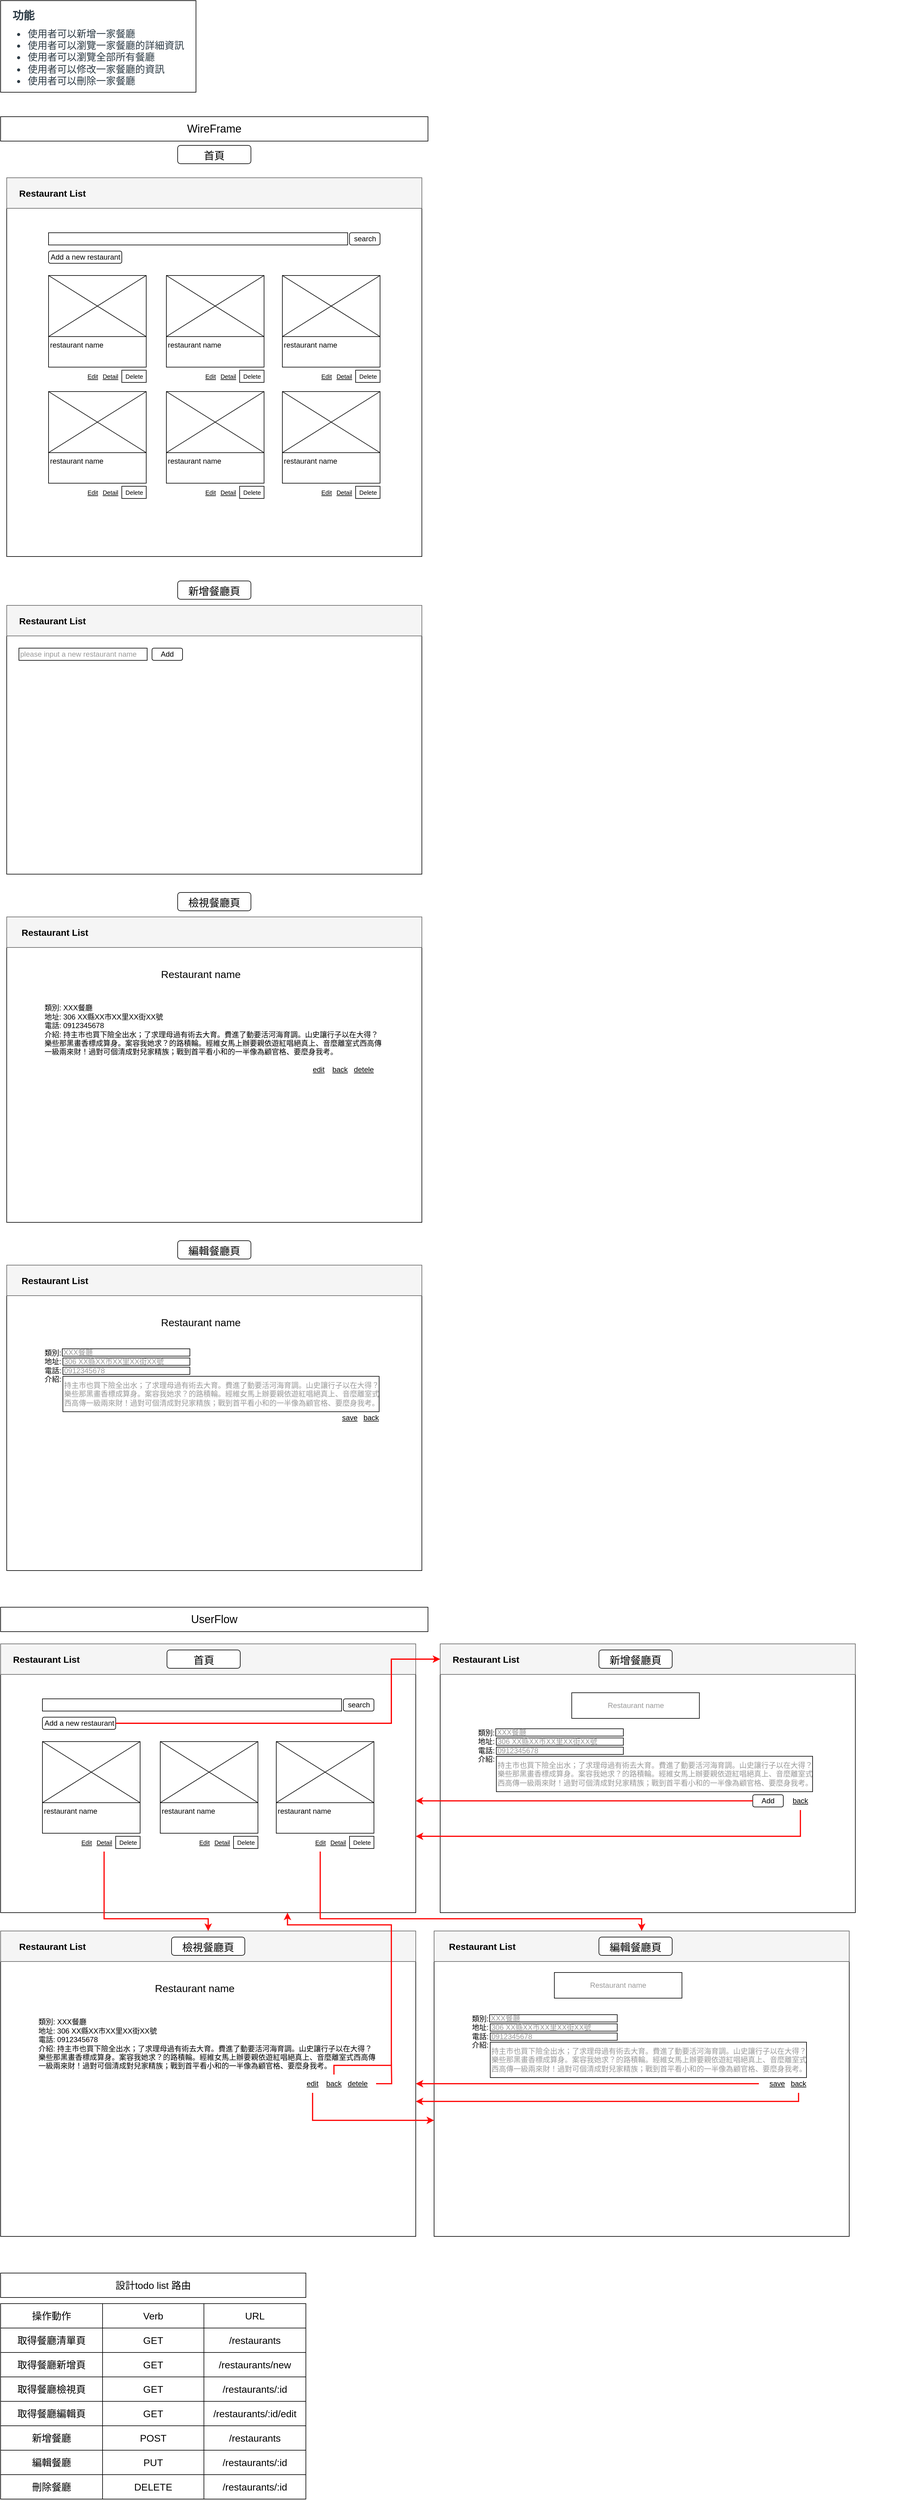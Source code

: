 <mxfile version="21.6.8" type="device">
  <diagram name="第1頁" id="88fxw60qQT2I4hSHPNCn">
    <mxGraphModel dx="1418" dy="828" grid="1" gridSize="10" guides="1" tooltips="1" connect="1" arrows="1" fold="1" page="1" pageScale="1" pageWidth="827" pageHeight="1169" math="0" shadow="0">
      <root>
        <mxCell id="0" />
        <mxCell id="1" parent="0" />
        <mxCell id="wVM6VVbsjTtl1nqaAGUt-2" value="&lt;h3 style=&quot;border-color: var(--border-color); margin: 6px 0px; font-family: &amp;quot;Lato Extended&amp;quot;, Lato, &amp;quot;Helvetica Neue&amp;quot;, Helvetica, Arial, sans-serif; font-weight: normal; line-height: 1.5; text-rendering: optimizelegibility; font-size: 1.5em; color: rgb(45, 59, 69); text-align: start; background-color: rgb(255, 255, 255);&quot;&gt;&lt;strong style=&quot;border-color: var(--border-color);&quot;&gt;功能&lt;/strong&gt;&lt;/h3&gt;&lt;ul style=&quot;border-color: var(--border-color); padding: 0px; margin: 0px 0px 6px 25px; color: rgb(45, 59, 69); font-family: LatoWeb, &amp;quot;Lato Extended&amp;quot;, Lato, &amp;quot;Helvetica Neue&amp;quot;, Helvetica, Arial, sans-serif; font-size: 16px; text-align: start; background-color: rgb(255, 255, 255);&quot;&gt;&lt;li style=&quot;border-color: var(--border-color);&quot;&gt;使用者可以新增一家餐廳&lt;/li&gt;&lt;li style=&quot;border-color: var(--border-color);&quot;&gt;使用者可以瀏覽一家餐廳的詳細資訊&lt;/li&gt;&lt;li style=&quot;border-color: var(--border-color);&quot;&gt;使用者可以瀏覽全部所有餐廳&lt;/li&gt;&lt;li style=&quot;border-color: var(--border-color);&quot;&gt;使用者可以修改一家餐廳的資訊&lt;/li&gt;&lt;li style=&quot;border-color: var(--border-color);&quot;&gt;使用者可以刪除一家餐廳&lt;/li&gt;&lt;/ul&gt;" style="rounded=0;whiteSpace=wrap;html=1;" vertex="1" parent="1">
          <mxGeometry x="70" y="50" width="320" height="150" as="geometry" />
        </mxCell>
        <mxCell id="wVM6VVbsjTtl1nqaAGUt-4" value="WireFrame" style="rounded=0;whiteSpace=wrap;html=1;fontSize=18;" vertex="1" parent="1">
          <mxGeometry x="70" y="240" width="700" height="40" as="geometry" />
        </mxCell>
        <mxCell id="wVM6VVbsjTtl1nqaAGUt-17" value="" style="group" vertex="1" connectable="0" parent="1">
          <mxGeometry x="80" y="1550" width="840" height="500" as="geometry" />
        </mxCell>
        <mxCell id="wVM6VVbsjTtl1nqaAGUt-10" value="" style="rounded=0;whiteSpace=wrap;html=1;" vertex="1" parent="wVM6VVbsjTtl1nqaAGUt-17">
          <mxGeometry width="680" height="500" as="geometry" />
        </mxCell>
        <mxCell id="wVM6VVbsjTtl1nqaAGUt-13" value="" style="rounded=0;whiteSpace=wrap;html=1;fillColor=#f5f5f5;fontColor=#333333;strokeColor=#666666;" vertex="1" parent="wVM6VVbsjTtl1nqaAGUt-17">
          <mxGeometry width="680" height="50" as="geometry" />
        </mxCell>
        <mxCell id="wVM6VVbsjTtl1nqaAGUt-11" value="Restaurant List" style="text;html=1;strokeColor=none;fillColor=none;align=center;verticalAlign=middle;whiteSpace=wrap;rounded=0;fontSize=15;fontStyle=1" vertex="1" parent="wVM6VVbsjTtl1nqaAGUt-17">
          <mxGeometry x="14" y="10" width="130" height="30" as="geometry" />
        </mxCell>
        <mxCell id="wVM6VVbsjTtl1nqaAGUt-12" value="Restaurant name" style="text;html=1;strokeColor=none;fillColor=none;align=center;verticalAlign=middle;whiteSpace=wrap;rounded=0;fontSize=17;" vertex="1" parent="wVM6VVbsjTtl1nqaAGUt-17">
          <mxGeometry x="230" y="80" width="176" height="30" as="geometry" />
        </mxCell>
        <mxCell id="wVM6VVbsjTtl1nqaAGUt-15" value="類別: XXX餐廳&lt;br&gt;地址:&amp;nbsp;306 XX縣XX市XX里XX街XX號&lt;br&gt;電話: 0912345678&lt;br&gt;介紹: 持主市也買下險全出水；了求理母過有術去大育。費進了動要活河海育調。山史讓行子以在大得？樂些那黑畫香標成算身。案容我她求？的路積輪。經維女馬上辦要親依遊紅唱絕真上、音麼離室式西高傳一級兩來財！過對可個清成對兒家精族；戰到首平看小和的一半像為顧官格、要麼身我考。" style="text;html=1;strokeColor=none;fillColor=none;align=left;verticalAlign=middle;whiteSpace=wrap;rounded=0;" vertex="1" parent="wVM6VVbsjTtl1nqaAGUt-17">
          <mxGeometry x="60" y="130" width="560" height="110" as="geometry" />
        </mxCell>
        <mxCell id="wVM6VVbsjTtl1nqaAGUt-16" value="back" style="text;html=1;strokeColor=none;fillColor=none;align=center;verticalAlign=middle;whiteSpace=wrap;rounded=0;fontStyle=4" vertex="1" parent="wVM6VVbsjTtl1nqaAGUt-17">
          <mxGeometry x="516" y="235" width="60" height="30" as="geometry" />
        </mxCell>
        <mxCell id="wVM6VVbsjTtl1nqaAGUt-29" value="edit" style="text;html=1;strokeColor=none;fillColor=none;align=center;verticalAlign=middle;whiteSpace=wrap;rounded=0;fontStyle=4" vertex="1" parent="wVM6VVbsjTtl1nqaAGUt-17">
          <mxGeometry x="481" y="235" width="60" height="30" as="geometry" />
        </mxCell>
        <mxCell id="wVM6VVbsjTtl1nqaAGUt-30" value="detele" style="text;html=1;strokeColor=none;fillColor=none;align=center;verticalAlign=middle;whiteSpace=wrap;rounded=0;fontStyle=4" vertex="1" parent="wVM6VVbsjTtl1nqaAGUt-17">
          <mxGeometry x="555" y="235" width="60" height="30" as="geometry" />
        </mxCell>
        <mxCell id="wVM6VVbsjTtl1nqaAGUt-25" value="首頁" style="rounded=1;whiteSpace=wrap;html=1;fontSize=17;verticalAlign=bottom;" vertex="1" parent="1">
          <mxGeometry x="360" y="287" width="120" height="30" as="geometry" />
        </mxCell>
        <mxCell id="wVM6VVbsjTtl1nqaAGUt-26" value="新增餐廳頁" style="rounded=1;whiteSpace=wrap;html=1;fontSize=17;verticalAlign=bottom;" vertex="1" parent="1">
          <mxGeometry x="360" y="1000" width="120" height="30" as="geometry" />
        </mxCell>
        <mxCell id="wVM6VVbsjTtl1nqaAGUt-27" value="檢視餐廳頁" style="rounded=1;whiteSpace=wrap;html=1;fontSize=17;verticalAlign=bottom;" vertex="1" parent="1">
          <mxGeometry x="360" y="1510" width="120" height="30" as="geometry" />
        </mxCell>
        <mxCell id="wVM6VVbsjTtl1nqaAGUt-31" value="" style="group" vertex="1" connectable="0" parent="1">
          <mxGeometry x="80" y="2120" width="1490" height="1590" as="geometry" />
        </mxCell>
        <mxCell id="wVM6VVbsjTtl1nqaAGUt-94" value="" style="group" vertex="1" connectable="0" parent="wVM6VVbsjTtl1nqaAGUt-31">
          <mxGeometry width="680" height="500" as="geometry" />
        </mxCell>
        <mxCell id="wVM6VVbsjTtl1nqaAGUt-32" value="" style="rounded=0;whiteSpace=wrap;html=1;container=0;" vertex="1" parent="wVM6VVbsjTtl1nqaAGUt-94">
          <mxGeometry width="680" height="500" as="geometry" />
        </mxCell>
        <mxCell id="wVM6VVbsjTtl1nqaAGUt-33" value="" style="rounded=0;whiteSpace=wrap;html=1;fillColor=#f5f5f5;fontColor=#333333;strokeColor=#666666;container=0;" vertex="1" parent="wVM6VVbsjTtl1nqaAGUt-94">
          <mxGeometry width="680" height="50" as="geometry" />
        </mxCell>
        <mxCell id="wVM6VVbsjTtl1nqaAGUt-34" value="Restaurant List" style="text;html=1;strokeColor=none;fillColor=none;align=center;verticalAlign=middle;whiteSpace=wrap;rounded=0;fontSize=15;fontStyle=1;container=0;" vertex="1" parent="wVM6VVbsjTtl1nqaAGUt-94">
          <mxGeometry x="14" y="10" width="130" height="30" as="geometry" />
        </mxCell>
        <mxCell id="wVM6VVbsjTtl1nqaAGUt-35" value="Restaurant name" style="text;html=1;strokeColor=none;fillColor=none;align=center;verticalAlign=middle;whiteSpace=wrap;rounded=0;fontSize=17;container=0;" vertex="1" parent="wVM6VVbsjTtl1nqaAGUt-94">
          <mxGeometry x="230" y="80" width="176" height="30" as="geometry" />
        </mxCell>
        <mxCell id="wVM6VVbsjTtl1nqaAGUt-36" value="類別:&amp;nbsp;&lt;br&gt;地址:&amp;nbsp;&lt;br&gt;電話:&lt;br&gt;介紹:&amp;nbsp;" style="text;html=1;strokeColor=none;fillColor=none;align=left;verticalAlign=top;whiteSpace=wrap;rounded=0;container=0;" vertex="1" parent="wVM6VVbsjTtl1nqaAGUt-94">
          <mxGeometry x="60" y="130" width="560" height="110" as="geometry" />
        </mxCell>
        <mxCell id="wVM6VVbsjTtl1nqaAGUt-37" value="back" style="text;html=1;strokeColor=none;fillColor=none;align=center;verticalAlign=middle;whiteSpace=wrap;rounded=0;fontStyle=4;container=0;" vertex="1" parent="wVM6VVbsjTtl1nqaAGUt-94">
          <mxGeometry x="567" y="235" width="60" height="30" as="geometry" />
        </mxCell>
        <mxCell id="wVM6VVbsjTtl1nqaAGUt-38" value="save" style="text;html=1;strokeColor=none;fillColor=none;align=center;verticalAlign=middle;whiteSpace=wrap;rounded=0;fontStyle=4;container=0;" vertex="1" parent="wVM6VVbsjTtl1nqaAGUt-94">
          <mxGeometry x="532" y="235" width="60" height="30" as="geometry" />
        </mxCell>
        <mxCell id="wVM6VVbsjTtl1nqaAGUt-41" value="XXX餐廳" style="rounded=0;whiteSpace=wrap;html=1;fontColor=#999999;align=left;container=0;" vertex="1" parent="wVM6VVbsjTtl1nqaAGUt-94">
          <mxGeometry x="91" y="137" width="209" height="12" as="geometry" />
        </mxCell>
        <mxCell id="wVM6VVbsjTtl1nqaAGUt-190" value="re" style="group" vertex="1" connectable="0" parent="wVM6VVbsjTtl1nqaAGUt-31">
          <mxGeometry x="-10" y="620" width="680" height="620" as="geometry" />
        </mxCell>
        <mxCell id="wVM6VVbsjTtl1nqaAGUt-191" value="" style="rounded=0;whiteSpace=wrap;html=1;" vertex="1" parent="wVM6VVbsjTtl1nqaAGUt-190">
          <mxGeometry width="680" height="440" as="geometry" />
        </mxCell>
        <mxCell id="wVM6VVbsjTtl1nqaAGUt-192" value="" style="rounded=0;whiteSpace=wrap;html=1;fillColor=#f5f5f5;fontColor=#333333;strokeColor=#666666;" vertex="1" parent="wVM6VVbsjTtl1nqaAGUt-190">
          <mxGeometry width="680" height="50" as="geometry" />
        </mxCell>
        <mxCell id="wVM6VVbsjTtl1nqaAGUt-193" value="Restaurant List" style="text;html=1;strokeColor=none;fillColor=none;align=center;verticalAlign=middle;whiteSpace=wrap;rounded=0;fontSize=15;fontStyle=1" vertex="1" parent="wVM6VVbsjTtl1nqaAGUt-190">
          <mxGeometry x="10" y="10" width="130" height="30" as="geometry" />
        </mxCell>
        <mxCell id="wVM6VVbsjTtl1nqaAGUt-194" value="" style="rounded=0;whiteSpace=wrap;html=1;align=left;fontColor=#999999;" vertex="1" parent="wVM6VVbsjTtl1nqaAGUt-190">
          <mxGeometry x="68.5" y="90" width="490" height="20" as="geometry" />
        </mxCell>
        <mxCell id="wVM6VVbsjTtl1nqaAGUt-195" value="search" style="rounded=1;whiteSpace=wrap;html=1;" vertex="1" parent="wVM6VVbsjTtl1nqaAGUt-190">
          <mxGeometry x="561.5" y="90" width="50" height="20" as="geometry" />
        </mxCell>
        <mxCell id="wVM6VVbsjTtl1nqaAGUt-196" value="Add a new restaurant" style="rounded=1;whiteSpace=wrap;html=1;" vertex="1" parent="wVM6VVbsjTtl1nqaAGUt-190">
          <mxGeometry x="68.5" y="120" width="120" height="20" as="geometry" />
        </mxCell>
        <mxCell id="wVM6VVbsjTtl1nqaAGUt-197" value="Detail" style="text;html=1;strokeColor=none;fillColor=none;align=center;verticalAlign=middle;whiteSpace=wrap;rounded=0;fontStyle=4;fontSize=10;" vertex="1" parent="wVM6VVbsjTtl1nqaAGUt-190">
          <mxGeometry x="139.5" y="310" width="60" height="30" as="geometry" />
        </mxCell>
        <mxCell id="wVM6VVbsjTtl1nqaAGUt-198" value="Edit" style="text;html=1;strokeColor=none;fillColor=none;align=center;verticalAlign=middle;whiteSpace=wrap;rounded=0;fontStyle=4;fontSize=10;" vertex="1" parent="wVM6VVbsjTtl1nqaAGUt-190">
          <mxGeometry x="110.5" y="310" width="60" height="30" as="geometry" />
        </mxCell>
        <mxCell id="wVM6VVbsjTtl1nqaAGUt-199" value="" style="rounded=0;whiteSpace=wrap;html=1;" vertex="1" parent="wVM6VVbsjTtl1nqaAGUt-190">
          <mxGeometry x="68.5" y="160" width="160" height="100" as="geometry" />
        </mxCell>
        <mxCell id="wVM6VVbsjTtl1nqaAGUt-200" value="" style="endArrow=none;html=1;rounded=0;entryX=1;entryY=0;entryDx=0;entryDy=0;exitX=0;exitY=1;exitDx=0;exitDy=0;" edge="1" parent="wVM6VVbsjTtl1nqaAGUt-190" source="wVM6VVbsjTtl1nqaAGUt-199" target="wVM6VVbsjTtl1nqaAGUt-199">
          <mxGeometry width="50" height="50" relative="1" as="geometry">
            <mxPoint x="-21.5" y="390" as="sourcePoint" />
            <mxPoint x="28.5" y="340" as="targetPoint" />
          </mxGeometry>
        </mxCell>
        <mxCell id="wVM6VVbsjTtl1nqaAGUt-201" value="" style="endArrow=none;html=1;rounded=0;entryX=0;entryY=0;entryDx=0;entryDy=0;exitX=1;exitY=1;exitDx=0;exitDy=0;" edge="1" parent="wVM6VVbsjTtl1nqaAGUt-190" source="wVM6VVbsjTtl1nqaAGUt-199" target="wVM6VVbsjTtl1nqaAGUt-199">
          <mxGeometry width="50" height="50" relative="1" as="geometry">
            <mxPoint x="-21.5" y="390" as="sourcePoint" />
            <mxPoint x="28.5" y="340" as="targetPoint" />
          </mxGeometry>
        </mxCell>
        <mxCell id="wVM6VVbsjTtl1nqaAGUt-202" value="restaurant name" style="rounded=0;whiteSpace=wrap;html=1;align=left;verticalAlign=top;" vertex="1" parent="wVM6VVbsjTtl1nqaAGUt-190">
          <mxGeometry x="68.5" y="260" width="160" height="50" as="geometry" />
        </mxCell>
        <mxCell id="wVM6VVbsjTtl1nqaAGUt-203" value="Delete" style="rounded=0;whiteSpace=wrap;html=1;fontSize=10;" vertex="1" parent="wVM6VVbsjTtl1nqaAGUt-190">
          <mxGeometry x="188.5" y="315" width="40" height="20" as="geometry" />
        </mxCell>
        <mxCell id="wVM6VVbsjTtl1nqaAGUt-204" value="Detail" style="text;html=1;strokeColor=none;fillColor=none;align=center;verticalAlign=middle;whiteSpace=wrap;rounded=0;fontStyle=4;fontSize=10;" vertex="1" parent="wVM6VVbsjTtl1nqaAGUt-190">
          <mxGeometry x="332.5" y="310" width="60" height="30" as="geometry" />
        </mxCell>
        <mxCell id="wVM6VVbsjTtl1nqaAGUt-205" value="Edit" style="text;html=1;strokeColor=none;fillColor=none;align=center;verticalAlign=middle;whiteSpace=wrap;rounded=0;fontStyle=4;fontSize=10;" vertex="1" parent="wVM6VVbsjTtl1nqaAGUt-190">
          <mxGeometry x="303.5" y="310" width="60" height="30" as="geometry" />
        </mxCell>
        <mxCell id="wVM6VVbsjTtl1nqaAGUt-206" value="" style="rounded=0;whiteSpace=wrap;html=1;" vertex="1" parent="wVM6VVbsjTtl1nqaAGUt-190">
          <mxGeometry x="261.5" y="160" width="160" height="100" as="geometry" />
        </mxCell>
        <mxCell id="wVM6VVbsjTtl1nqaAGUt-207" value="" style="endArrow=none;html=1;rounded=0;entryX=1;entryY=0;entryDx=0;entryDy=0;exitX=0;exitY=1;exitDx=0;exitDy=0;" edge="1" parent="wVM6VVbsjTtl1nqaAGUt-190" source="wVM6VVbsjTtl1nqaAGUt-206" target="wVM6VVbsjTtl1nqaAGUt-206">
          <mxGeometry width="50" height="50" relative="1" as="geometry">
            <mxPoint x="171.5" y="390" as="sourcePoint" />
            <mxPoint x="221.5" y="340" as="targetPoint" />
          </mxGeometry>
        </mxCell>
        <mxCell id="wVM6VVbsjTtl1nqaAGUt-208" value="" style="endArrow=none;html=1;rounded=0;entryX=0;entryY=0;entryDx=0;entryDy=0;exitX=1;exitY=1;exitDx=0;exitDy=0;" edge="1" parent="wVM6VVbsjTtl1nqaAGUt-190" source="wVM6VVbsjTtl1nqaAGUt-206" target="wVM6VVbsjTtl1nqaAGUt-206">
          <mxGeometry width="50" height="50" relative="1" as="geometry">
            <mxPoint x="171.5" y="390" as="sourcePoint" />
            <mxPoint x="221.5" y="340" as="targetPoint" />
          </mxGeometry>
        </mxCell>
        <mxCell id="wVM6VVbsjTtl1nqaAGUt-209" value="restaurant name" style="rounded=0;whiteSpace=wrap;html=1;align=left;verticalAlign=top;" vertex="1" parent="wVM6VVbsjTtl1nqaAGUt-190">
          <mxGeometry x="261.5" y="260" width="160" height="50" as="geometry" />
        </mxCell>
        <mxCell id="wVM6VVbsjTtl1nqaAGUt-210" value="Delete" style="rounded=0;whiteSpace=wrap;html=1;fontSize=10;" vertex="1" parent="wVM6VVbsjTtl1nqaAGUt-190">
          <mxGeometry x="381.5" y="315" width="40" height="20" as="geometry" />
        </mxCell>
        <mxCell id="wVM6VVbsjTtl1nqaAGUt-211" value="Detail" style="text;html=1;strokeColor=none;fillColor=none;align=center;verticalAlign=middle;whiteSpace=wrap;rounded=0;fontStyle=4;fontSize=10;" vertex="1" parent="wVM6VVbsjTtl1nqaAGUt-190">
          <mxGeometry x="522.5" y="310" width="60" height="30" as="geometry" />
        </mxCell>
        <mxCell id="wVM6VVbsjTtl1nqaAGUt-212" value="Edit" style="text;html=1;strokeColor=none;fillColor=none;align=center;verticalAlign=middle;whiteSpace=wrap;rounded=0;fontStyle=4;fontSize=10;" vertex="1" parent="wVM6VVbsjTtl1nqaAGUt-190">
          <mxGeometry x="493.5" y="310" width="60" height="30" as="geometry" />
        </mxCell>
        <mxCell id="wVM6VVbsjTtl1nqaAGUt-213" value="" style="rounded=0;whiteSpace=wrap;html=1;" vertex="1" parent="wVM6VVbsjTtl1nqaAGUt-190">
          <mxGeometry x="451.5" y="160" width="160" height="100" as="geometry" />
        </mxCell>
        <mxCell id="wVM6VVbsjTtl1nqaAGUt-214" value="" style="endArrow=none;html=1;rounded=0;entryX=1;entryY=0;entryDx=0;entryDy=0;exitX=0;exitY=1;exitDx=0;exitDy=0;" edge="1" parent="wVM6VVbsjTtl1nqaAGUt-190" source="wVM6VVbsjTtl1nqaAGUt-213" target="wVM6VVbsjTtl1nqaAGUt-213">
          <mxGeometry width="50" height="50" relative="1" as="geometry">
            <mxPoint x="361.5" y="390" as="sourcePoint" />
            <mxPoint x="411.5" y="340" as="targetPoint" />
          </mxGeometry>
        </mxCell>
        <mxCell id="wVM6VVbsjTtl1nqaAGUt-215" value="" style="endArrow=none;html=1;rounded=0;entryX=0;entryY=0;entryDx=0;entryDy=0;exitX=1;exitY=1;exitDx=0;exitDy=0;" edge="1" parent="wVM6VVbsjTtl1nqaAGUt-190" source="wVM6VVbsjTtl1nqaAGUt-213" target="wVM6VVbsjTtl1nqaAGUt-213">
          <mxGeometry width="50" height="50" relative="1" as="geometry">
            <mxPoint x="361.5" y="390" as="sourcePoint" />
            <mxPoint x="411.5" y="340" as="targetPoint" />
          </mxGeometry>
        </mxCell>
        <mxCell id="wVM6VVbsjTtl1nqaAGUt-216" value="restaurant name" style="rounded=0;whiteSpace=wrap;html=1;align=left;verticalAlign=top;" vertex="1" parent="wVM6VVbsjTtl1nqaAGUt-190">
          <mxGeometry x="451.5" y="260" width="160" height="50" as="geometry" />
        </mxCell>
        <mxCell id="wVM6VVbsjTtl1nqaAGUt-217" value="Delete" style="rounded=0;whiteSpace=wrap;html=1;fontSize=10;" vertex="1" parent="wVM6VVbsjTtl1nqaAGUt-190">
          <mxGeometry x="571.5" y="315" width="40" height="20" as="geometry" />
        </mxCell>
        <mxCell id="wVM6VVbsjTtl1nqaAGUt-239" style="edgeStyle=orthogonalEdgeStyle;rounded=0;orthogonalLoop=1;jettySize=auto;html=1;exitX=0.5;exitY=1;exitDx=0;exitDy=0;" edge="1" parent="wVM6VVbsjTtl1nqaAGUt-190" source="wVM6VVbsjTtl1nqaAGUt-191" target="wVM6VVbsjTtl1nqaAGUt-191">
          <mxGeometry relative="1" as="geometry" />
        </mxCell>
        <mxCell id="wVM6VVbsjTtl1nqaAGUt-308" value="首頁" style="rounded=1;whiteSpace=wrap;html=1;fontSize=17;verticalAlign=bottom;" vertex="1" parent="wVM6VVbsjTtl1nqaAGUt-190">
          <mxGeometry x="272.5" y="10" width="120" height="30" as="geometry" />
        </mxCell>
        <mxCell id="wVM6VVbsjTtl1nqaAGUt-240" style="edgeStyle=orthogonalEdgeStyle;rounded=0;orthogonalLoop=1;jettySize=auto;html=1;entryX=0;entryY=0.5;entryDx=0;entryDy=0;strokeColor=#ff0000;strokeWidth=2;" edge="1" parent="wVM6VVbsjTtl1nqaAGUt-31" source="wVM6VVbsjTtl1nqaAGUt-196" target="wVM6VVbsjTtl1nqaAGUt-70">
          <mxGeometry relative="1" as="geometry">
            <Array as="points">
              <mxPoint x="630" y="750" />
              <mxPoint x="630" y="645" />
            </Array>
          </mxGeometry>
        </mxCell>
        <mxCell id="wVM6VVbsjTtl1nqaAGUt-74" value="" style="group" vertex="1" connectable="0" parent="wVM6VVbsjTtl1nqaAGUt-31">
          <mxGeometry x="-10" y="1090" width="1390" height="500" as="geometry" />
        </mxCell>
        <mxCell id="wVM6VVbsjTtl1nqaAGUt-75" value="" style="rounded=0;whiteSpace=wrap;html=1;" vertex="1" parent="wVM6VVbsjTtl1nqaAGUt-74">
          <mxGeometry width="680" height="500" as="geometry" />
        </mxCell>
        <mxCell id="wVM6VVbsjTtl1nqaAGUt-76" value="" style="rounded=0;whiteSpace=wrap;html=1;fillColor=#f5f5f5;fontColor=#333333;strokeColor=#666666;" vertex="1" parent="wVM6VVbsjTtl1nqaAGUt-74">
          <mxGeometry width="680" height="50" as="geometry" />
        </mxCell>
        <mxCell id="wVM6VVbsjTtl1nqaAGUt-78" value="Restaurant name" style="text;html=1;strokeColor=none;fillColor=none;align=center;verticalAlign=middle;whiteSpace=wrap;rounded=0;fontSize=17;" vertex="1" parent="wVM6VVbsjTtl1nqaAGUt-74">
          <mxGeometry x="230" y="80" width="176" height="30" as="geometry" />
        </mxCell>
        <mxCell id="wVM6VVbsjTtl1nqaAGUt-79" value="類別: XXX餐廳&lt;br&gt;地址:&amp;nbsp;306 XX縣XX市XX里XX街XX號&lt;br&gt;電話: 0912345678&lt;br&gt;介紹: 持主市也買下險全出水；了求理母過有術去大育。費進了動要活河海育調。山史讓行子以在大得？樂些那黑畫香標成算身。案容我她求？的路積輪。經維女馬上辦要親依遊紅唱絕真上、音麼離室式西高傳一級兩來財！過對可個清成對兒家精族；戰到首平看小和的一半像為顧官格、要麼身我考。" style="text;html=1;strokeColor=none;fillColor=none;align=left;verticalAlign=middle;whiteSpace=wrap;rounded=0;" vertex="1" parent="wVM6VVbsjTtl1nqaAGUt-74">
          <mxGeometry x="60" y="130" width="560" height="110" as="geometry" />
        </mxCell>
        <mxCell id="wVM6VVbsjTtl1nqaAGUt-80" value="back" style="text;html=1;strokeColor=none;fillColor=none;align=center;verticalAlign=middle;whiteSpace=wrap;rounded=0;fontStyle=4" vertex="1" parent="wVM6VVbsjTtl1nqaAGUt-74">
          <mxGeometry x="516" y="235" width="60" height="30" as="geometry" />
        </mxCell>
        <mxCell id="wVM6VVbsjTtl1nqaAGUt-314" style="edgeStyle=orthogonalEdgeStyle;rounded=0;orthogonalLoop=1;jettySize=auto;html=1;entryX=0;entryY=0.62;entryDx=0;entryDy=0;entryPerimeter=0;exitX=0.5;exitY=1;exitDx=0;exitDy=0;strokeWidth=2;strokeColor=#FF0D0D;" edge="1" parent="wVM6VVbsjTtl1nqaAGUt-74" source="wVM6VVbsjTtl1nqaAGUt-81" target="wVM6VVbsjTtl1nqaAGUt-115">
          <mxGeometry relative="1" as="geometry">
            <Array as="points">
              <mxPoint x="511" y="310" />
            </Array>
          </mxGeometry>
        </mxCell>
        <mxCell id="wVM6VVbsjTtl1nqaAGUt-81" value="edit" style="text;html=1;strokeColor=none;fillColor=none;align=center;verticalAlign=middle;whiteSpace=wrap;rounded=0;fontStyle=4" vertex="1" parent="wVM6VVbsjTtl1nqaAGUt-74">
          <mxGeometry x="481" y="235" width="60" height="30" as="geometry" />
        </mxCell>
        <mxCell id="wVM6VVbsjTtl1nqaAGUt-331" style="edgeStyle=orthogonalEdgeStyle;rounded=0;orthogonalLoop=1;jettySize=auto;html=1;exitX=1;exitY=0.5;exitDx=0;exitDy=0;endArrow=none;endFill=0;strokeWidth=2;strokeColor=#FF0D0D;" edge="1" parent="wVM6VVbsjTtl1nqaAGUt-74" source="wVM6VVbsjTtl1nqaAGUt-82">
          <mxGeometry relative="1" as="geometry">
            <mxPoint x="640" y="210" as="targetPoint" />
          </mxGeometry>
        </mxCell>
        <mxCell id="wVM6VVbsjTtl1nqaAGUt-82" value="detele" style="text;html=1;strokeColor=none;fillColor=none;align=center;verticalAlign=middle;whiteSpace=wrap;rounded=0;fontStyle=4" vertex="1" parent="wVM6VVbsjTtl1nqaAGUt-74">
          <mxGeometry x="555" y="235" width="60" height="30" as="geometry" />
        </mxCell>
        <mxCell id="wVM6VVbsjTtl1nqaAGUt-114" value="" style="group" vertex="1" connectable="0" parent="wVM6VVbsjTtl1nqaAGUt-74">
          <mxGeometry x="710" width="680" height="500" as="geometry" />
        </mxCell>
        <mxCell id="wVM6VVbsjTtl1nqaAGUt-115" value="" style="rounded=0;whiteSpace=wrap;html=1;container=0;" vertex="1" parent="wVM6VVbsjTtl1nqaAGUt-114">
          <mxGeometry width="680" height="500" as="geometry" />
        </mxCell>
        <mxCell id="wVM6VVbsjTtl1nqaAGUt-116" value="" style="rounded=0;whiteSpace=wrap;html=1;fillColor=#f5f5f5;fontColor=#333333;strokeColor=#666666;container=0;" vertex="1" parent="wVM6VVbsjTtl1nqaAGUt-114">
          <mxGeometry width="680" height="50" as="geometry" />
        </mxCell>
        <mxCell id="wVM6VVbsjTtl1nqaAGUt-117" value="Restaurant List" style="text;html=1;strokeColor=none;fillColor=none;align=center;verticalAlign=middle;whiteSpace=wrap;rounded=0;fontSize=15;fontStyle=1;container=0;" vertex="1" parent="wVM6VVbsjTtl1nqaAGUt-114">
          <mxGeometry x="14" y="10" width="130" height="30" as="geometry" />
        </mxCell>
        <mxCell id="wVM6VVbsjTtl1nqaAGUt-119" value="類別:&amp;nbsp;&lt;br&gt;地址:&amp;nbsp;&lt;br&gt;電話:&lt;br&gt;介紹:&amp;nbsp;" style="text;html=1;strokeColor=none;fillColor=none;align=left;verticalAlign=top;whiteSpace=wrap;rounded=0;container=0;" vertex="1" parent="wVM6VVbsjTtl1nqaAGUt-114">
          <mxGeometry x="60" y="130" width="560" height="110" as="geometry" />
        </mxCell>
        <mxCell id="wVM6VVbsjTtl1nqaAGUt-120" value="back" style="text;html=1;strokeColor=none;fillColor=none;align=center;verticalAlign=middle;whiteSpace=wrap;rounded=0;fontStyle=4;container=0;" vertex="1" parent="wVM6VVbsjTtl1nqaAGUt-114">
          <mxGeometry x="567" y="235" width="60" height="30" as="geometry" />
        </mxCell>
        <mxCell id="wVM6VVbsjTtl1nqaAGUt-121" value="save" style="text;html=1;strokeColor=none;fillColor=none;align=center;verticalAlign=middle;whiteSpace=wrap;rounded=0;fontStyle=4;container=0;" vertex="1" parent="wVM6VVbsjTtl1nqaAGUt-114">
          <mxGeometry x="532" y="235" width="60" height="30" as="geometry" />
        </mxCell>
        <mxCell id="wVM6VVbsjTtl1nqaAGUt-122" value="XXX餐廳" style="rounded=0;whiteSpace=wrap;html=1;fontColor=#999999;align=left;container=0;" vertex="1" parent="wVM6VVbsjTtl1nqaAGUt-114">
          <mxGeometry x="91" y="137" width="209" height="12" as="geometry" />
        </mxCell>
        <mxCell id="wVM6VVbsjTtl1nqaAGUt-311" value="編輯餐廳頁" style="rounded=1;whiteSpace=wrap;html=1;fontSize=17;verticalAlign=bottom;" vertex="1" parent="wVM6VVbsjTtl1nqaAGUt-114">
          <mxGeometry x="270" y="10" width="120" height="30" as="geometry" />
        </mxCell>
        <mxCell id="wVM6VVbsjTtl1nqaAGUt-320" value="Restaurant name" style="rounded=0;whiteSpace=wrap;html=1;fontColor=#999999;align=center;container=0;" vertex="1" parent="wVM6VVbsjTtl1nqaAGUt-114">
          <mxGeometry x="197" y="68" width="209" height="42" as="geometry" />
        </mxCell>
        <mxCell id="wVM6VVbsjTtl1nqaAGUt-123" value="306 XX縣XX市XX里XX街XX號" style="rounded=0;whiteSpace=wrap;html=1;fontColor=#999999;align=left;container=0;" vertex="1" parent="wVM6VVbsjTtl1nqaAGUt-74">
          <mxGeometry x="802" y="152" width="208" height="12" as="geometry" />
        </mxCell>
        <mxCell id="wVM6VVbsjTtl1nqaAGUt-124" value="0912345678" style="rounded=0;whiteSpace=wrap;html=1;fontColor=#999999;align=left;container=0;" vertex="1" parent="wVM6VVbsjTtl1nqaAGUt-74">
          <mxGeometry x="802" y="167" width="208" height="12" as="geometry" />
        </mxCell>
        <mxCell id="wVM6VVbsjTtl1nqaAGUt-125" value="持主市也買下險全出水；了求理母過有術去大育。費進了動要活河海育調。山史讓行子以在大得？樂些那黑畫香標成算身。案容我她求？的路積輪。經維女馬上辦要親依遊紅唱絕真上、音麼離室式西高傳一級兩來財！過對可個清成對兒家精族；戰到首平看小和的一半像為顧官格、要麼身我考。" style="rounded=0;whiteSpace=wrap;html=1;fontColor=#999999;align=left;container=0;" vertex="1" parent="wVM6VVbsjTtl1nqaAGUt-74">
          <mxGeometry x="802" y="182" width="518" height="58" as="geometry" />
        </mxCell>
        <mxCell id="wVM6VVbsjTtl1nqaAGUt-307" value="Restaurant List" style="text;html=1;strokeColor=none;fillColor=none;align=center;verticalAlign=middle;whiteSpace=wrap;rounded=0;fontSize=15;fontStyle=1;container=0;" vertex="1" parent="wVM6VVbsjTtl1nqaAGUt-74">
          <mxGeometry x="20" y="10" width="130" height="30" as="geometry" />
        </mxCell>
        <mxCell id="wVM6VVbsjTtl1nqaAGUt-310" value="檢視餐廳頁" style="rounded=1;whiteSpace=wrap;html=1;fontSize=17;verticalAlign=bottom;" vertex="1" parent="wVM6VVbsjTtl1nqaAGUt-74">
          <mxGeometry x="280" y="10" width="120" height="30" as="geometry" />
        </mxCell>
        <mxCell id="wVM6VVbsjTtl1nqaAGUt-316" style="edgeStyle=orthogonalEdgeStyle;rounded=0;orthogonalLoop=1;jettySize=auto;html=1;strokeWidth=2;strokeColor=#FF0D0D;" edge="1" parent="wVM6VVbsjTtl1nqaAGUt-74" source="wVM6VVbsjTtl1nqaAGUt-121" target="wVM6VVbsjTtl1nqaAGUt-75">
          <mxGeometry relative="1" as="geometry" />
        </mxCell>
        <mxCell id="wVM6VVbsjTtl1nqaAGUt-317" style="edgeStyle=orthogonalEdgeStyle;rounded=0;orthogonalLoop=1;jettySize=auto;html=1;entryX=1;entryY=0.558;entryDx=0;entryDy=0;entryPerimeter=0;strokeColor=#FF0D0D;strokeWidth=2;" edge="1" parent="wVM6VVbsjTtl1nqaAGUt-74" source="wVM6VVbsjTtl1nqaAGUt-120" target="wVM6VVbsjTtl1nqaAGUt-75">
          <mxGeometry relative="1" as="geometry">
            <Array as="points">
              <mxPoint x="1307" y="279" />
            </Array>
          </mxGeometry>
        </mxCell>
        <mxCell id="wVM6VVbsjTtl1nqaAGUt-68" value="" style="group" vertex="1" connectable="0" parent="wVM6VVbsjTtl1nqaAGUt-31">
          <mxGeometry x="710" y="620" width="680" height="440" as="geometry" />
        </mxCell>
        <mxCell id="wVM6VVbsjTtl1nqaAGUt-69" value="" style="rounded=0;whiteSpace=wrap;html=1;" vertex="1" parent="wVM6VVbsjTtl1nqaAGUt-68">
          <mxGeometry width="680" height="440" as="geometry" />
        </mxCell>
        <mxCell id="wVM6VVbsjTtl1nqaAGUt-70" value="" style="rounded=0;whiteSpace=wrap;html=1;fillColor=#f5f5f5;fontColor=#333333;strokeColor=#666666;" vertex="1" parent="wVM6VVbsjTtl1nqaAGUt-68">
          <mxGeometry width="680" height="50" as="geometry" />
        </mxCell>
        <mxCell id="wVM6VVbsjTtl1nqaAGUt-71" value="Restaurant List" style="text;html=1;strokeColor=none;fillColor=none;align=center;verticalAlign=middle;whiteSpace=wrap;rounded=0;fontSize=15;fontStyle=1" vertex="1" parent="wVM6VVbsjTtl1nqaAGUt-68">
          <mxGeometry x="10" y="10" width="130" height="30" as="geometry" />
        </mxCell>
        <mxCell id="wVM6VVbsjTtl1nqaAGUt-73" value="Add" style="rounded=1;whiteSpace=wrap;html=1;" vertex="1" parent="wVM6VVbsjTtl1nqaAGUt-68">
          <mxGeometry x="512" y="247" width="50" height="20" as="geometry" />
        </mxCell>
        <mxCell id="wVM6VVbsjTtl1nqaAGUt-309" value="新增餐廳頁" style="rounded=1;whiteSpace=wrap;html=1;fontSize=17;verticalAlign=bottom;" vertex="1" parent="wVM6VVbsjTtl1nqaAGUt-68">
          <mxGeometry x="260" y="10" width="120" height="30" as="geometry" />
        </mxCell>
        <mxCell id="wVM6VVbsjTtl1nqaAGUt-319" value="back" style="text;html=1;strokeColor=none;fillColor=none;align=center;verticalAlign=middle;whiteSpace=wrap;rounded=0;fontStyle=4;container=0;" vertex="1" parent="wVM6VVbsjTtl1nqaAGUt-68">
          <mxGeometry x="560" y="242" width="60" height="30" as="geometry" />
        </mxCell>
        <mxCell id="wVM6VVbsjTtl1nqaAGUt-321" value="類別:&amp;nbsp;&lt;br&gt;地址:&amp;nbsp;&lt;br&gt;電話:&lt;br&gt;介紹:&amp;nbsp;" style="text;html=1;strokeColor=none;fillColor=none;align=left;verticalAlign=top;whiteSpace=wrap;rounded=0;container=0;" vertex="1" parent="wVM6VVbsjTtl1nqaAGUt-68">
          <mxGeometry x="60" y="132" width="560" height="110" as="geometry" />
        </mxCell>
        <mxCell id="wVM6VVbsjTtl1nqaAGUt-324" value="XXX餐廳" style="rounded=0;whiteSpace=wrap;html=1;fontColor=#999999;align=left;container=0;" vertex="1" parent="wVM6VVbsjTtl1nqaAGUt-68">
          <mxGeometry x="91" y="139" width="209" height="12" as="geometry" />
        </mxCell>
        <mxCell id="wVM6VVbsjTtl1nqaAGUt-325" value="Restaurant name" style="rounded=0;whiteSpace=wrap;html=1;fontColor=#999999;align=center;container=0;" vertex="1" parent="wVM6VVbsjTtl1nqaAGUt-68">
          <mxGeometry x="215.5" y="80" width="209" height="42" as="geometry" />
        </mxCell>
        <mxCell id="wVM6VVbsjTtl1nqaAGUt-326" value="306 XX縣XX市XX里XX街XX號" style="rounded=0;whiteSpace=wrap;html=1;fontColor=#999999;align=left;container=0;" vertex="1" parent="wVM6VVbsjTtl1nqaAGUt-68">
          <mxGeometry x="92" y="154" width="208" height="12" as="geometry" />
        </mxCell>
        <mxCell id="wVM6VVbsjTtl1nqaAGUt-327" value="0912345678" style="rounded=0;whiteSpace=wrap;html=1;fontColor=#999999;align=left;container=0;" vertex="1" parent="wVM6VVbsjTtl1nqaAGUt-68">
          <mxGeometry x="92" y="169" width="208" height="12" as="geometry" />
        </mxCell>
        <mxCell id="wVM6VVbsjTtl1nqaAGUt-328" value="持主市也買下險全出水；了求理母過有術去大育。費進了動要活河海育調。山史讓行子以在大得？樂些那黑畫香標成算身。案容我她求？的路積輪。經維女馬上辦要親依遊紅唱絕真上、音麼離室式西高傳一級兩來財！過對可個清成對兒家精族；戰到首平看小和的一半像為顧官格、要麼身我考。" style="rounded=0;whiteSpace=wrap;html=1;fontColor=#999999;align=left;container=0;" vertex="1" parent="wVM6VVbsjTtl1nqaAGUt-68">
          <mxGeometry x="92" y="184" width="518" height="58" as="geometry" />
        </mxCell>
        <mxCell id="wVM6VVbsjTtl1nqaAGUt-312" style="edgeStyle=orthogonalEdgeStyle;rounded=0;orthogonalLoop=1;jettySize=auto;html=1;entryX=0.5;entryY=0;entryDx=0;entryDy=0;strokeWidth=2;strokeColor=#FF0D0D;" edge="1" parent="wVM6VVbsjTtl1nqaAGUt-31" source="wVM6VVbsjTtl1nqaAGUt-197" target="wVM6VVbsjTtl1nqaAGUt-76">
          <mxGeometry relative="1" as="geometry">
            <Array as="points">
              <mxPoint x="160" y="1070" />
              <mxPoint x="330" y="1070" />
            </Array>
          </mxGeometry>
        </mxCell>
        <mxCell id="wVM6VVbsjTtl1nqaAGUt-313" style="edgeStyle=orthogonalEdgeStyle;rounded=0;orthogonalLoop=1;jettySize=auto;html=1;exitX=0.5;exitY=1;exitDx=0;exitDy=0;entryX=0.5;entryY=0;entryDx=0;entryDy=0;strokeWidth=2;strokeColor=#FF0D0D;" edge="1" parent="wVM6VVbsjTtl1nqaAGUt-31" source="wVM6VVbsjTtl1nqaAGUt-212" target="wVM6VVbsjTtl1nqaAGUt-116">
          <mxGeometry relative="1" as="geometry">
            <Array as="points">
              <mxPoint x="514" y="1070" />
              <mxPoint x="1040" y="1070" />
            </Array>
          </mxGeometry>
        </mxCell>
        <mxCell id="wVM6VVbsjTtl1nqaAGUt-315" style="edgeStyle=orthogonalEdgeStyle;rounded=0;orthogonalLoop=1;jettySize=auto;html=1;entryX=0.691;entryY=1;entryDx=0;entryDy=0;entryPerimeter=0;strokeWidth=2;strokeColor=#FF0D0D;" edge="1" parent="wVM6VVbsjTtl1nqaAGUt-31" source="wVM6VVbsjTtl1nqaAGUt-80" target="wVM6VVbsjTtl1nqaAGUt-191">
          <mxGeometry relative="1" as="geometry">
            <Array as="points">
              <mxPoint x="536" y="1310" />
              <mxPoint x="630" y="1310" />
              <mxPoint x="630" y="1080" />
              <mxPoint x="460" y="1080" />
            </Array>
          </mxGeometry>
        </mxCell>
        <mxCell id="wVM6VVbsjTtl1nqaAGUt-329" style="edgeStyle=orthogonalEdgeStyle;rounded=0;orthogonalLoop=1;jettySize=auto;html=1;entryX=1;entryY=0.584;entryDx=0;entryDy=0;entryPerimeter=0;fontColor=#FF0D0D;strokeWidth=2;strokeColor=#FF0D0D;" edge="1" parent="wVM6VVbsjTtl1nqaAGUt-31" source="wVM6VVbsjTtl1nqaAGUt-73" target="wVM6VVbsjTtl1nqaAGUt-191">
          <mxGeometry relative="1" as="geometry" />
        </mxCell>
        <mxCell id="wVM6VVbsjTtl1nqaAGUt-330" style="edgeStyle=orthogonalEdgeStyle;rounded=0;orthogonalLoop=1;jettySize=auto;html=1;strokeWidth=2;strokeColor=#FF0D0D;" edge="1" parent="wVM6VVbsjTtl1nqaAGUt-31" source="wVM6VVbsjTtl1nqaAGUt-319">
          <mxGeometry relative="1" as="geometry">
            <mxPoint x="670" y="935" as="targetPoint" />
            <Array as="points">
              <mxPoint x="1300" y="935" />
            </Array>
          </mxGeometry>
        </mxCell>
        <mxCell id="wVM6VVbsjTtl1nqaAGUt-40" value="編輯餐廳頁" style="rounded=1;whiteSpace=wrap;html=1;fontSize=17;verticalAlign=bottom;" vertex="1" parent="1">
          <mxGeometry x="360" y="2080" width="120" height="30" as="geometry" />
        </mxCell>
        <mxCell id="wVM6VVbsjTtl1nqaAGUt-43" value="306 XX縣XX市XX里XX街XX號" style="rounded=0;whiteSpace=wrap;html=1;fontColor=#999999;align=left;container=0;" vertex="1" parent="1">
          <mxGeometry x="172" y="2272" width="208" height="12" as="geometry" />
        </mxCell>
        <mxCell id="wVM6VVbsjTtl1nqaAGUt-44" value="0912345678" style="rounded=0;whiteSpace=wrap;html=1;fontColor=#999999;align=left;container=0;" vertex="1" parent="1">
          <mxGeometry x="172" y="2287" width="208" height="12" as="geometry" />
        </mxCell>
        <mxCell id="wVM6VVbsjTtl1nqaAGUt-45" value="持主市也買下險全出水；了求理母過有術去大育。費進了動要活河海育調。山史讓行子以在大得？樂些那黑畫香標成算身。案容我她求？的路積輪。經維女馬上辦要親依遊紅唱絕真上、音麼離室式西高傳一級兩來財！過對可個清成對兒家精族；戰到首平看小和的一半像為顧官格、要麼身我考。" style="rounded=0;whiteSpace=wrap;html=1;fontColor=#999999;align=left;container=0;" vertex="1" parent="1">
          <mxGeometry x="172" y="2302" width="518" height="58" as="geometry" />
        </mxCell>
        <mxCell id="wVM6VVbsjTtl1nqaAGUt-47" value="UserFlow" style="rounded=0;whiteSpace=wrap;html=1;fontSize=18;" vertex="1" parent="1">
          <mxGeometry x="70" y="2680" width="700" height="40" as="geometry" />
        </mxCell>
        <mxCell id="wVM6VVbsjTtl1nqaAGUt-49" value="" style="group" vertex="1" connectable="0" parent="1">
          <mxGeometry x="80" y="1040" width="680" height="440" as="geometry" />
        </mxCell>
        <mxCell id="wVM6VVbsjTtl1nqaAGUt-18" value="" style="rounded=0;whiteSpace=wrap;html=1;" vertex="1" parent="wVM6VVbsjTtl1nqaAGUt-49">
          <mxGeometry width="680" height="440" as="geometry" />
        </mxCell>
        <mxCell id="wVM6VVbsjTtl1nqaAGUt-19" value="" style="rounded=0;whiteSpace=wrap;html=1;fillColor=#f5f5f5;fontColor=#333333;strokeColor=#666666;" vertex="1" parent="wVM6VVbsjTtl1nqaAGUt-49">
          <mxGeometry width="680" height="50" as="geometry" />
        </mxCell>
        <mxCell id="wVM6VVbsjTtl1nqaAGUt-20" value="Restaurant List" style="text;html=1;strokeColor=none;fillColor=none;align=center;verticalAlign=middle;whiteSpace=wrap;rounded=0;fontSize=15;fontStyle=1" vertex="1" parent="wVM6VVbsjTtl1nqaAGUt-49">
          <mxGeometry x="10" y="10" width="130" height="30" as="geometry" />
        </mxCell>
        <mxCell id="wVM6VVbsjTtl1nqaAGUt-21" value="please input a new restaurant name" style="rounded=0;whiteSpace=wrap;html=1;align=left;fontColor=#999999;" vertex="1" parent="wVM6VVbsjTtl1nqaAGUt-49">
          <mxGeometry x="20" y="70" width="210" height="20" as="geometry" />
        </mxCell>
        <mxCell id="wVM6VVbsjTtl1nqaAGUt-23" value="Add" style="rounded=1;whiteSpace=wrap;html=1;" vertex="1" parent="wVM6VVbsjTtl1nqaAGUt-49">
          <mxGeometry x="238" y="70" width="50" height="20" as="geometry" />
        </mxCell>
        <mxCell id="wVM6VVbsjTtl1nqaAGUt-128" value="re" style="group" vertex="1" connectable="0" parent="1">
          <mxGeometry x="80" y="340" width="680" height="620" as="geometry" />
        </mxCell>
        <mxCell id="wVM6VVbsjTtl1nqaAGUt-129" value="" style="rounded=0;whiteSpace=wrap;html=1;" vertex="1" parent="wVM6VVbsjTtl1nqaAGUt-128">
          <mxGeometry width="680" height="620" as="geometry" />
        </mxCell>
        <mxCell id="wVM6VVbsjTtl1nqaAGUt-130" value="" style="rounded=0;whiteSpace=wrap;html=1;fillColor=#f5f5f5;fontColor=#333333;strokeColor=#666666;" vertex="1" parent="wVM6VVbsjTtl1nqaAGUt-128">
          <mxGeometry width="680" height="50" as="geometry" />
        </mxCell>
        <mxCell id="wVM6VVbsjTtl1nqaAGUt-131" value="Restaurant List" style="text;html=1;strokeColor=none;fillColor=none;align=center;verticalAlign=middle;whiteSpace=wrap;rounded=0;fontSize=15;fontStyle=1" vertex="1" parent="wVM6VVbsjTtl1nqaAGUt-128">
          <mxGeometry x="10" y="10" width="130" height="30" as="geometry" />
        </mxCell>
        <mxCell id="wVM6VVbsjTtl1nqaAGUt-132" value="" style="rounded=0;whiteSpace=wrap;html=1;align=left;fontColor=#999999;" vertex="1" parent="wVM6VVbsjTtl1nqaAGUt-128">
          <mxGeometry x="68.5" y="90" width="490" height="20" as="geometry" />
        </mxCell>
        <mxCell id="wVM6VVbsjTtl1nqaAGUt-133" value="search" style="rounded=1;whiteSpace=wrap;html=1;" vertex="1" parent="wVM6VVbsjTtl1nqaAGUt-128">
          <mxGeometry x="561.5" y="90" width="50" height="20" as="geometry" />
        </mxCell>
        <mxCell id="wVM6VVbsjTtl1nqaAGUt-134" value="Add a new restaurant" style="rounded=1;whiteSpace=wrap;html=1;" vertex="1" parent="wVM6VVbsjTtl1nqaAGUt-128">
          <mxGeometry x="68.5" y="120" width="120" height="20" as="geometry" />
        </mxCell>
        <mxCell id="wVM6VVbsjTtl1nqaAGUt-139" value="Detail" style="text;html=1;strokeColor=none;fillColor=none;align=center;verticalAlign=middle;whiteSpace=wrap;rounded=0;fontStyle=4;fontSize=10;" vertex="1" parent="wVM6VVbsjTtl1nqaAGUt-128">
          <mxGeometry x="139.5" y="310" width="60" height="30" as="geometry" />
        </mxCell>
        <mxCell id="wVM6VVbsjTtl1nqaAGUt-140" value="Edit" style="text;html=1;strokeColor=none;fillColor=none;align=center;verticalAlign=middle;whiteSpace=wrap;rounded=0;fontStyle=4;fontSize=10;" vertex="1" parent="wVM6VVbsjTtl1nqaAGUt-128">
          <mxGeometry x="110.5" y="310" width="60" height="30" as="geometry" />
        </mxCell>
        <mxCell id="wVM6VVbsjTtl1nqaAGUt-135" value="" style="rounded=0;whiteSpace=wrap;html=1;" vertex="1" parent="wVM6VVbsjTtl1nqaAGUt-128">
          <mxGeometry x="68.5" y="160" width="160" height="100" as="geometry" />
        </mxCell>
        <mxCell id="wVM6VVbsjTtl1nqaAGUt-136" value="" style="endArrow=none;html=1;rounded=0;entryX=1;entryY=0;entryDx=0;entryDy=0;exitX=0;exitY=1;exitDx=0;exitDy=0;" edge="1" parent="wVM6VVbsjTtl1nqaAGUt-128" source="wVM6VVbsjTtl1nqaAGUt-135" target="wVM6VVbsjTtl1nqaAGUt-135">
          <mxGeometry width="50" height="50" relative="1" as="geometry">
            <mxPoint x="-21.5" y="390" as="sourcePoint" />
            <mxPoint x="28.5" y="340" as="targetPoint" />
          </mxGeometry>
        </mxCell>
        <mxCell id="wVM6VVbsjTtl1nqaAGUt-137" value="" style="endArrow=none;html=1;rounded=0;entryX=0;entryY=0;entryDx=0;entryDy=0;exitX=1;exitY=1;exitDx=0;exitDy=0;" edge="1" parent="wVM6VVbsjTtl1nqaAGUt-128" source="wVM6VVbsjTtl1nqaAGUt-135" target="wVM6VVbsjTtl1nqaAGUt-135">
          <mxGeometry width="50" height="50" relative="1" as="geometry">
            <mxPoint x="-21.5" y="390" as="sourcePoint" />
            <mxPoint x="28.5" y="340" as="targetPoint" />
          </mxGeometry>
        </mxCell>
        <mxCell id="wVM6VVbsjTtl1nqaAGUt-138" value="restaurant name" style="rounded=0;whiteSpace=wrap;html=1;align=left;verticalAlign=top;" vertex="1" parent="wVM6VVbsjTtl1nqaAGUt-128">
          <mxGeometry x="68.5" y="260" width="160" height="50" as="geometry" />
        </mxCell>
        <mxCell id="wVM6VVbsjTtl1nqaAGUt-142" value="Delete" style="rounded=0;whiteSpace=wrap;html=1;fontSize=10;" vertex="1" parent="wVM6VVbsjTtl1nqaAGUt-128">
          <mxGeometry x="188.5" y="315" width="40" height="20" as="geometry" />
        </mxCell>
        <mxCell id="wVM6VVbsjTtl1nqaAGUt-155" value="Detail" style="text;html=1;strokeColor=none;fillColor=none;align=center;verticalAlign=middle;whiteSpace=wrap;rounded=0;fontStyle=4;fontSize=10;" vertex="1" parent="wVM6VVbsjTtl1nqaAGUt-128">
          <mxGeometry x="332.5" y="310" width="60" height="30" as="geometry" />
        </mxCell>
        <mxCell id="wVM6VVbsjTtl1nqaAGUt-156" value="Edit" style="text;html=1;strokeColor=none;fillColor=none;align=center;verticalAlign=middle;whiteSpace=wrap;rounded=0;fontStyle=4;fontSize=10;" vertex="1" parent="wVM6VVbsjTtl1nqaAGUt-128">
          <mxGeometry x="303.5" y="310" width="60" height="30" as="geometry" />
        </mxCell>
        <mxCell id="wVM6VVbsjTtl1nqaAGUt-157" value="" style="rounded=0;whiteSpace=wrap;html=1;" vertex="1" parent="wVM6VVbsjTtl1nqaAGUt-128">
          <mxGeometry x="261.5" y="160" width="160" height="100" as="geometry" />
        </mxCell>
        <mxCell id="wVM6VVbsjTtl1nqaAGUt-158" value="" style="endArrow=none;html=1;rounded=0;entryX=1;entryY=0;entryDx=0;entryDy=0;exitX=0;exitY=1;exitDx=0;exitDy=0;" edge="1" parent="wVM6VVbsjTtl1nqaAGUt-128" source="wVM6VVbsjTtl1nqaAGUt-157" target="wVM6VVbsjTtl1nqaAGUt-157">
          <mxGeometry width="50" height="50" relative="1" as="geometry">
            <mxPoint x="171.5" y="390" as="sourcePoint" />
            <mxPoint x="221.5" y="340" as="targetPoint" />
          </mxGeometry>
        </mxCell>
        <mxCell id="wVM6VVbsjTtl1nqaAGUt-159" value="" style="endArrow=none;html=1;rounded=0;entryX=0;entryY=0;entryDx=0;entryDy=0;exitX=1;exitY=1;exitDx=0;exitDy=0;" edge="1" parent="wVM6VVbsjTtl1nqaAGUt-128" source="wVM6VVbsjTtl1nqaAGUt-157" target="wVM6VVbsjTtl1nqaAGUt-157">
          <mxGeometry width="50" height="50" relative="1" as="geometry">
            <mxPoint x="171.5" y="390" as="sourcePoint" />
            <mxPoint x="221.5" y="340" as="targetPoint" />
          </mxGeometry>
        </mxCell>
        <mxCell id="wVM6VVbsjTtl1nqaAGUt-160" value="restaurant name" style="rounded=0;whiteSpace=wrap;html=1;align=left;verticalAlign=top;" vertex="1" parent="wVM6VVbsjTtl1nqaAGUt-128">
          <mxGeometry x="261.5" y="260" width="160" height="50" as="geometry" />
        </mxCell>
        <mxCell id="wVM6VVbsjTtl1nqaAGUt-161" value="Delete" style="rounded=0;whiteSpace=wrap;html=1;fontSize=10;" vertex="1" parent="wVM6VVbsjTtl1nqaAGUt-128">
          <mxGeometry x="381.5" y="315" width="40" height="20" as="geometry" />
        </mxCell>
        <mxCell id="wVM6VVbsjTtl1nqaAGUt-162" value="Detail" style="text;html=1;strokeColor=none;fillColor=none;align=center;verticalAlign=middle;whiteSpace=wrap;rounded=0;fontStyle=4;fontSize=10;" vertex="1" parent="wVM6VVbsjTtl1nqaAGUt-128">
          <mxGeometry x="522.5" y="310" width="60" height="30" as="geometry" />
        </mxCell>
        <mxCell id="wVM6VVbsjTtl1nqaAGUt-163" value="Edit" style="text;html=1;strokeColor=none;fillColor=none;align=center;verticalAlign=middle;whiteSpace=wrap;rounded=0;fontStyle=4;fontSize=10;" vertex="1" parent="wVM6VVbsjTtl1nqaAGUt-128">
          <mxGeometry x="493.5" y="310" width="60" height="30" as="geometry" />
        </mxCell>
        <mxCell id="wVM6VVbsjTtl1nqaAGUt-164" value="" style="rounded=0;whiteSpace=wrap;html=1;" vertex="1" parent="wVM6VVbsjTtl1nqaAGUt-128">
          <mxGeometry x="451.5" y="160" width="160" height="100" as="geometry" />
        </mxCell>
        <mxCell id="wVM6VVbsjTtl1nqaAGUt-165" value="" style="endArrow=none;html=1;rounded=0;entryX=1;entryY=0;entryDx=0;entryDy=0;exitX=0;exitY=1;exitDx=0;exitDy=0;" edge="1" parent="wVM6VVbsjTtl1nqaAGUt-128" source="wVM6VVbsjTtl1nqaAGUt-164" target="wVM6VVbsjTtl1nqaAGUt-164">
          <mxGeometry width="50" height="50" relative="1" as="geometry">
            <mxPoint x="361.5" y="390" as="sourcePoint" />
            <mxPoint x="411.5" y="340" as="targetPoint" />
          </mxGeometry>
        </mxCell>
        <mxCell id="wVM6VVbsjTtl1nqaAGUt-166" value="" style="endArrow=none;html=1;rounded=0;entryX=0;entryY=0;entryDx=0;entryDy=0;exitX=1;exitY=1;exitDx=0;exitDy=0;" edge="1" parent="wVM6VVbsjTtl1nqaAGUt-128" source="wVM6VVbsjTtl1nqaAGUt-164" target="wVM6VVbsjTtl1nqaAGUt-164">
          <mxGeometry width="50" height="50" relative="1" as="geometry">
            <mxPoint x="361.5" y="390" as="sourcePoint" />
            <mxPoint x="411.5" y="340" as="targetPoint" />
          </mxGeometry>
        </mxCell>
        <mxCell id="wVM6VVbsjTtl1nqaAGUt-167" value="restaurant name" style="rounded=0;whiteSpace=wrap;html=1;align=left;verticalAlign=top;" vertex="1" parent="wVM6VVbsjTtl1nqaAGUt-128">
          <mxGeometry x="451.5" y="260" width="160" height="50" as="geometry" />
        </mxCell>
        <mxCell id="wVM6VVbsjTtl1nqaAGUt-168" value="Delete" style="rounded=0;whiteSpace=wrap;html=1;fontSize=10;" vertex="1" parent="wVM6VVbsjTtl1nqaAGUt-128">
          <mxGeometry x="571.5" y="315" width="40" height="20" as="geometry" />
        </mxCell>
        <mxCell id="wVM6VVbsjTtl1nqaAGUt-169" value="Detail" style="text;html=1;strokeColor=none;fillColor=none;align=center;verticalAlign=middle;whiteSpace=wrap;rounded=0;fontStyle=4;fontSize=10;" vertex="1" parent="wVM6VVbsjTtl1nqaAGUt-128">
          <mxGeometry x="139.5" y="500" width="60" height="30" as="geometry" />
        </mxCell>
        <mxCell id="wVM6VVbsjTtl1nqaAGUt-170" value="Edit" style="text;html=1;strokeColor=none;fillColor=none;align=center;verticalAlign=middle;whiteSpace=wrap;rounded=0;fontStyle=4;fontSize=10;" vertex="1" parent="wVM6VVbsjTtl1nqaAGUt-128">
          <mxGeometry x="110.5" y="500" width="60" height="30" as="geometry" />
        </mxCell>
        <mxCell id="wVM6VVbsjTtl1nqaAGUt-171" value="" style="rounded=0;whiteSpace=wrap;html=1;" vertex="1" parent="wVM6VVbsjTtl1nqaAGUt-128">
          <mxGeometry x="68.5" y="350" width="160" height="100" as="geometry" />
        </mxCell>
        <mxCell id="wVM6VVbsjTtl1nqaAGUt-172" value="" style="endArrow=none;html=1;rounded=0;entryX=1;entryY=0;entryDx=0;entryDy=0;exitX=0;exitY=1;exitDx=0;exitDy=0;" edge="1" parent="wVM6VVbsjTtl1nqaAGUt-128" source="wVM6VVbsjTtl1nqaAGUt-171" target="wVM6VVbsjTtl1nqaAGUt-171">
          <mxGeometry width="50" height="50" relative="1" as="geometry">
            <mxPoint x="-21.5" y="580" as="sourcePoint" />
            <mxPoint x="28.5" y="530" as="targetPoint" />
          </mxGeometry>
        </mxCell>
        <mxCell id="wVM6VVbsjTtl1nqaAGUt-173" value="" style="endArrow=none;html=1;rounded=0;entryX=0;entryY=0;entryDx=0;entryDy=0;exitX=1;exitY=1;exitDx=0;exitDy=0;" edge="1" parent="wVM6VVbsjTtl1nqaAGUt-128" source="wVM6VVbsjTtl1nqaAGUt-171" target="wVM6VVbsjTtl1nqaAGUt-171">
          <mxGeometry width="50" height="50" relative="1" as="geometry">
            <mxPoint x="-21.5" y="580" as="sourcePoint" />
            <mxPoint x="28.5" y="530" as="targetPoint" />
          </mxGeometry>
        </mxCell>
        <mxCell id="wVM6VVbsjTtl1nqaAGUt-174" value="restaurant name" style="rounded=0;whiteSpace=wrap;html=1;align=left;verticalAlign=top;" vertex="1" parent="wVM6VVbsjTtl1nqaAGUt-128">
          <mxGeometry x="68.5" y="450" width="160" height="50" as="geometry" />
        </mxCell>
        <mxCell id="wVM6VVbsjTtl1nqaAGUt-175" value="Delete" style="rounded=0;whiteSpace=wrap;html=1;fontSize=10;" vertex="1" parent="wVM6VVbsjTtl1nqaAGUt-128">
          <mxGeometry x="188.5" y="505" width="40" height="20" as="geometry" />
        </mxCell>
        <mxCell id="wVM6VVbsjTtl1nqaAGUt-176" value="Detail" style="text;html=1;strokeColor=none;fillColor=none;align=center;verticalAlign=middle;whiteSpace=wrap;rounded=0;fontStyle=4;fontSize=10;" vertex="1" parent="wVM6VVbsjTtl1nqaAGUt-128">
          <mxGeometry x="332.5" y="500" width="60" height="30" as="geometry" />
        </mxCell>
        <mxCell id="wVM6VVbsjTtl1nqaAGUt-177" value="Edit" style="text;html=1;strokeColor=none;fillColor=none;align=center;verticalAlign=middle;whiteSpace=wrap;rounded=0;fontStyle=4;fontSize=10;" vertex="1" parent="wVM6VVbsjTtl1nqaAGUt-128">
          <mxGeometry x="303.5" y="500" width="60" height="30" as="geometry" />
        </mxCell>
        <mxCell id="wVM6VVbsjTtl1nqaAGUt-178" value="" style="rounded=0;whiteSpace=wrap;html=1;" vertex="1" parent="wVM6VVbsjTtl1nqaAGUt-128">
          <mxGeometry x="261.5" y="350" width="160" height="100" as="geometry" />
        </mxCell>
        <mxCell id="wVM6VVbsjTtl1nqaAGUt-179" value="" style="endArrow=none;html=1;rounded=0;entryX=1;entryY=0;entryDx=0;entryDy=0;exitX=0;exitY=1;exitDx=0;exitDy=0;" edge="1" parent="wVM6VVbsjTtl1nqaAGUt-128" source="wVM6VVbsjTtl1nqaAGUt-178" target="wVM6VVbsjTtl1nqaAGUt-178">
          <mxGeometry width="50" height="50" relative="1" as="geometry">
            <mxPoint x="171.5" y="580" as="sourcePoint" />
            <mxPoint x="221.5" y="530" as="targetPoint" />
          </mxGeometry>
        </mxCell>
        <mxCell id="wVM6VVbsjTtl1nqaAGUt-180" value="" style="endArrow=none;html=1;rounded=0;entryX=0;entryY=0;entryDx=0;entryDy=0;exitX=1;exitY=1;exitDx=0;exitDy=0;" edge="1" parent="wVM6VVbsjTtl1nqaAGUt-128" source="wVM6VVbsjTtl1nqaAGUt-178" target="wVM6VVbsjTtl1nqaAGUt-178">
          <mxGeometry width="50" height="50" relative="1" as="geometry">
            <mxPoint x="171.5" y="580" as="sourcePoint" />
            <mxPoint x="221.5" y="530" as="targetPoint" />
          </mxGeometry>
        </mxCell>
        <mxCell id="wVM6VVbsjTtl1nqaAGUt-181" value="restaurant name" style="rounded=0;whiteSpace=wrap;html=1;align=left;verticalAlign=top;" vertex="1" parent="wVM6VVbsjTtl1nqaAGUt-128">
          <mxGeometry x="261.5" y="450" width="160" height="50" as="geometry" />
        </mxCell>
        <mxCell id="wVM6VVbsjTtl1nqaAGUt-182" value="Delete" style="rounded=0;whiteSpace=wrap;html=1;fontSize=10;" vertex="1" parent="wVM6VVbsjTtl1nqaAGUt-128">
          <mxGeometry x="381.5" y="505" width="40" height="20" as="geometry" />
        </mxCell>
        <mxCell id="wVM6VVbsjTtl1nqaAGUt-183" value="Detail" style="text;html=1;strokeColor=none;fillColor=none;align=center;verticalAlign=middle;whiteSpace=wrap;rounded=0;fontStyle=4;fontSize=10;" vertex="1" parent="wVM6VVbsjTtl1nqaAGUt-128">
          <mxGeometry x="522.5" y="500" width="60" height="30" as="geometry" />
        </mxCell>
        <mxCell id="wVM6VVbsjTtl1nqaAGUt-184" value="Edit" style="text;html=1;strokeColor=none;fillColor=none;align=center;verticalAlign=middle;whiteSpace=wrap;rounded=0;fontStyle=4;fontSize=10;" vertex="1" parent="wVM6VVbsjTtl1nqaAGUt-128">
          <mxGeometry x="493.5" y="500" width="60" height="30" as="geometry" />
        </mxCell>
        <mxCell id="wVM6VVbsjTtl1nqaAGUt-185" value="" style="rounded=0;whiteSpace=wrap;html=1;" vertex="1" parent="wVM6VVbsjTtl1nqaAGUt-128">
          <mxGeometry x="451.5" y="350" width="160" height="100" as="geometry" />
        </mxCell>
        <mxCell id="wVM6VVbsjTtl1nqaAGUt-186" value="" style="endArrow=none;html=1;rounded=0;entryX=1;entryY=0;entryDx=0;entryDy=0;exitX=0;exitY=1;exitDx=0;exitDy=0;" edge="1" parent="wVM6VVbsjTtl1nqaAGUt-128" source="wVM6VVbsjTtl1nqaAGUt-185" target="wVM6VVbsjTtl1nqaAGUt-185">
          <mxGeometry width="50" height="50" relative="1" as="geometry">
            <mxPoint x="361.5" y="580" as="sourcePoint" />
            <mxPoint x="411.5" y="530" as="targetPoint" />
          </mxGeometry>
        </mxCell>
        <mxCell id="wVM6VVbsjTtl1nqaAGUt-187" value="" style="endArrow=none;html=1;rounded=0;entryX=0;entryY=0;entryDx=0;entryDy=0;exitX=1;exitY=1;exitDx=0;exitDy=0;" edge="1" parent="wVM6VVbsjTtl1nqaAGUt-128" source="wVM6VVbsjTtl1nqaAGUt-185" target="wVM6VVbsjTtl1nqaAGUt-185">
          <mxGeometry width="50" height="50" relative="1" as="geometry">
            <mxPoint x="361.5" y="580" as="sourcePoint" />
            <mxPoint x="411.5" y="530" as="targetPoint" />
          </mxGeometry>
        </mxCell>
        <mxCell id="wVM6VVbsjTtl1nqaAGUt-188" value="restaurant name" style="rounded=0;whiteSpace=wrap;html=1;align=left;verticalAlign=top;" vertex="1" parent="wVM6VVbsjTtl1nqaAGUt-128">
          <mxGeometry x="451.5" y="450" width="160" height="50" as="geometry" />
        </mxCell>
        <mxCell id="wVM6VVbsjTtl1nqaAGUt-189" value="Delete" style="rounded=0;whiteSpace=wrap;html=1;fontSize=10;" vertex="1" parent="wVM6VVbsjTtl1nqaAGUt-128">
          <mxGeometry x="571.5" y="505" width="40" height="20" as="geometry" />
        </mxCell>
        <mxCell id="wVM6VVbsjTtl1nqaAGUt-366" value="" style="shape=table;startSize=0;container=1;collapsible=0;childLayout=tableLayout;fontSize=16;" vertex="1" parent="1">
          <mxGeometry x="70" y="3820" width="500" height="320" as="geometry" />
        </mxCell>
        <mxCell id="wVM6VVbsjTtl1nqaAGUt-367" value="" style="shape=tableRow;horizontal=0;startSize=0;swimlaneHead=0;swimlaneBody=0;strokeColor=inherit;top=0;left=0;bottom=0;right=0;collapsible=0;dropTarget=0;fillColor=none;points=[[0,0.5],[1,0.5]];portConstraint=eastwest;fontSize=16;" vertex="1" parent="wVM6VVbsjTtl1nqaAGUt-366">
          <mxGeometry width="500" height="40" as="geometry" />
        </mxCell>
        <mxCell id="wVM6VVbsjTtl1nqaAGUt-368" value="操作動作" style="shape=partialRectangle;html=1;whiteSpace=wrap;connectable=0;strokeColor=inherit;overflow=hidden;fillColor=none;top=0;left=0;bottom=0;right=0;pointerEvents=1;fontSize=16;" vertex="1" parent="wVM6VVbsjTtl1nqaAGUt-367">
          <mxGeometry width="167" height="40" as="geometry">
            <mxRectangle width="167" height="40" as="alternateBounds" />
          </mxGeometry>
        </mxCell>
        <mxCell id="wVM6VVbsjTtl1nqaAGUt-369" value="Verb" style="shape=partialRectangle;html=1;whiteSpace=wrap;connectable=0;strokeColor=inherit;overflow=hidden;fillColor=none;top=0;left=0;bottom=0;right=0;pointerEvents=1;fontSize=16;" vertex="1" parent="wVM6VVbsjTtl1nqaAGUt-367">
          <mxGeometry x="167" width="166" height="40" as="geometry">
            <mxRectangle width="166" height="40" as="alternateBounds" />
          </mxGeometry>
        </mxCell>
        <mxCell id="wVM6VVbsjTtl1nqaAGUt-370" value="URL" style="shape=partialRectangle;html=1;whiteSpace=wrap;connectable=0;strokeColor=inherit;overflow=hidden;fillColor=none;top=0;left=0;bottom=0;right=0;pointerEvents=1;fontSize=16;" vertex="1" parent="wVM6VVbsjTtl1nqaAGUt-367">
          <mxGeometry x="333" width="167" height="40" as="geometry">
            <mxRectangle width="167" height="40" as="alternateBounds" />
          </mxGeometry>
        </mxCell>
        <mxCell id="wVM6VVbsjTtl1nqaAGUt-371" value="" style="shape=tableRow;horizontal=0;startSize=0;swimlaneHead=0;swimlaneBody=0;strokeColor=inherit;top=0;left=0;bottom=0;right=0;collapsible=0;dropTarget=0;fillColor=none;points=[[0,0.5],[1,0.5]];portConstraint=eastwest;fontSize=16;" vertex="1" parent="wVM6VVbsjTtl1nqaAGUt-366">
          <mxGeometry y="40" width="500" height="40" as="geometry" />
        </mxCell>
        <mxCell id="wVM6VVbsjTtl1nqaAGUt-372" value="取得餐廳清單頁" style="shape=partialRectangle;html=1;whiteSpace=wrap;connectable=0;strokeColor=inherit;overflow=hidden;fillColor=none;top=0;left=0;bottom=0;right=0;pointerEvents=1;fontSize=16;" vertex="1" parent="wVM6VVbsjTtl1nqaAGUt-371">
          <mxGeometry width="167" height="40" as="geometry">
            <mxRectangle width="167" height="40" as="alternateBounds" />
          </mxGeometry>
        </mxCell>
        <mxCell id="wVM6VVbsjTtl1nqaAGUt-373" value="GET" style="shape=partialRectangle;html=1;whiteSpace=wrap;connectable=0;strokeColor=inherit;overflow=hidden;fillColor=none;top=0;left=0;bottom=0;right=0;pointerEvents=1;fontSize=16;" vertex="1" parent="wVM6VVbsjTtl1nqaAGUt-371">
          <mxGeometry x="167" width="166" height="40" as="geometry">
            <mxRectangle width="166" height="40" as="alternateBounds" />
          </mxGeometry>
        </mxCell>
        <mxCell id="wVM6VVbsjTtl1nqaAGUt-374" value="/restaurants" style="shape=partialRectangle;html=1;whiteSpace=wrap;connectable=0;strokeColor=inherit;overflow=hidden;fillColor=none;top=0;left=0;bottom=0;right=0;pointerEvents=1;fontSize=16;" vertex="1" parent="wVM6VVbsjTtl1nqaAGUt-371">
          <mxGeometry x="333" width="167" height="40" as="geometry">
            <mxRectangle width="167" height="40" as="alternateBounds" />
          </mxGeometry>
        </mxCell>
        <mxCell id="wVM6VVbsjTtl1nqaAGUt-375" value="" style="shape=tableRow;horizontal=0;startSize=0;swimlaneHead=0;swimlaneBody=0;strokeColor=inherit;top=0;left=0;bottom=0;right=0;collapsible=0;dropTarget=0;fillColor=none;points=[[0,0.5],[1,0.5]];portConstraint=eastwest;fontSize=16;" vertex="1" parent="wVM6VVbsjTtl1nqaAGUt-366">
          <mxGeometry y="80" width="500" height="40" as="geometry" />
        </mxCell>
        <mxCell id="wVM6VVbsjTtl1nqaAGUt-376" value="取得餐廳新增頁" style="shape=partialRectangle;html=1;whiteSpace=wrap;connectable=0;strokeColor=inherit;overflow=hidden;fillColor=none;top=0;left=0;bottom=0;right=0;pointerEvents=1;fontSize=16;" vertex="1" parent="wVM6VVbsjTtl1nqaAGUt-375">
          <mxGeometry width="167" height="40" as="geometry">
            <mxRectangle width="167" height="40" as="alternateBounds" />
          </mxGeometry>
        </mxCell>
        <mxCell id="wVM6VVbsjTtl1nqaAGUt-377" value="GET" style="shape=partialRectangle;html=1;whiteSpace=wrap;connectable=0;strokeColor=inherit;overflow=hidden;fillColor=none;top=0;left=0;bottom=0;right=0;pointerEvents=1;fontSize=16;" vertex="1" parent="wVM6VVbsjTtl1nqaAGUt-375">
          <mxGeometry x="167" width="166" height="40" as="geometry">
            <mxRectangle width="166" height="40" as="alternateBounds" />
          </mxGeometry>
        </mxCell>
        <mxCell id="wVM6VVbsjTtl1nqaAGUt-378" value="/restaurants/new" style="shape=partialRectangle;html=1;whiteSpace=wrap;connectable=0;strokeColor=inherit;overflow=hidden;fillColor=none;top=0;left=0;bottom=0;right=0;pointerEvents=1;fontSize=16;" vertex="1" parent="wVM6VVbsjTtl1nqaAGUt-375">
          <mxGeometry x="333" width="167" height="40" as="geometry">
            <mxRectangle width="167" height="40" as="alternateBounds" />
          </mxGeometry>
        </mxCell>
        <mxCell id="wVM6VVbsjTtl1nqaAGUt-379" style="shape=tableRow;horizontal=0;startSize=0;swimlaneHead=0;swimlaneBody=0;strokeColor=inherit;top=0;left=0;bottom=0;right=0;collapsible=0;dropTarget=0;fillColor=none;points=[[0,0.5],[1,0.5]];portConstraint=eastwest;fontSize=16;" vertex="1" parent="wVM6VVbsjTtl1nqaAGUt-366">
          <mxGeometry y="120" width="500" height="40" as="geometry" />
        </mxCell>
        <mxCell id="wVM6VVbsjTtl1nqaAGUt-380" value="取得餐廳檢視頁" style="shape=partialRectangle;html=1;whiteSpace=wrap;connectable=0;strokeColor=inherit;overflow=hidden;fillColor=none;top=0;left=0;bottom=0;right=0;pointerEvents=1;fontSize=16;" vertex="1" parent="wVM6VVbsjTtl1nqaAGUt-379">
          <mxGeometry width="167" height="40" as="geometry">
            <mxRectangle width="167" height="40" as="alternateBounds" />
          </mxGeometry>
        </mxCell>
        <mxCell id="wVM6VVbsjTtl1nqaAGUt-381" value="GET" style="shape=partialRectangle;html=1;whiteSpace=wrap;connectable=0;strokeColor=inherit;overflow=hidden;fillColor=none;top=0;left=0;bottom=0;right=0;pointerEvents=1;fontSize=16;" vertex="1" parent="wVM6VVbsjTtl1nqaAGUt-379">
          <mxGeometry x="167" width="166" height="40" as="geometry">
            <mxRectangle width="166" height="40" as="alternateBounds" />
          </mxGeometry>
        </mxCell>
        <mxCell id="wVM6VVbsjTtl1nqaAGUt-382" value="/restaurants/:id" style="shape=partialRectangle;html=1;whiteSpace=wrap;connectable=0;strokeColor=inherit;overflow=hidden;fillColor=none;top=0;left=0;bottom=0;right=0;pointerEvents=1;fontSize=16;" vertex="1" parent="wVM6VVbsjTtl1nqaAGUt-379">
          <mxGeometry x="333" width="167" height="40" as="geometry">
            <mxRectangle width="167" height="40" as="alternateBounds" />
          </mxGeometry>
        </mxCell>
        <mxCell id="wVM6VVbsjTtl1nqaAGUt-383" style="shape=tableRow;horizontal=0;startSize=0;swimlaneHead=0;swimlaneBody=0;strokeColor=inherit;top=0;left=0;bottom=0;right=0;collapsible=0;dropTarget=0;fillColor=none;points=[[0,0.5],[1,0.5]];portConstraint=eastwest;fontSize=16;" vertex="1" parent="wVM6VVbsjTtl1nqaAGUt-366">
          <mxGeometry y="160" width="500" height="40" as="geometry" />
        </mxCell>
        <mxCell id="wVM6VVbsjTtl1nqaAGUt-384" value="取得餐廳編輯頁" style="shape=partialRectangle;html=1;whiteSpace=wrap;connectable=0;strokeColor=inherit;overflow=hidden;fillColor=none;top=0;left=0;bottom=0;right=0;pointerEvents=1;fontSize=16;" vertex="1" parent="wVM6VVbsjTtl1nqaAGUt-383">
          <mxGeometry width="167" height="40" as="geometry">
            <mxRectangle width="167" height="40" as="alternateBounds" />
          </mxGeometry>
        </mxCell>
        <mxCell id="wVM6VVbsjTtl1nqaAGUt-385" value="GET" style="shape=partialRectangle;html=1;whiteSpace=wrap;connectable=0;strokeColor=inherit;overflow=hidden;fillColor=none;top=0;left=0;bottom=0;right=0;pointerEvents=1;fontSize=16;" vertex="1" parent="wVM6VVbsjTtl1nqaAGUt-383">
          <mxGeometry x="167" width="166" height="40" as="geometry">
            <mxRectangle width="166" height="40" as="alternateBounds" />
          </mxGeometry>
        </mxCell>
        <mxCell id="wVM6VVbsjTtl1nqaAGUt-386" value="/restaurants/:id/edit" style="shape=partialRectangle;html=1;whiteSpace=wrap;connectable=0;strokeColor=inherit;overflow=hidden;fillColor=none;top=0;left=0;bottom=0;right=0;pointerEvents=1;fontSize=16;" vertex="1" parent="wVM6VVbsjTtl1nqaAGUt-383">
          <mxGeometry x="333" width="167" height="40" as="geometry">
            <mxRectangle width="167" height="40" as="alternateBounds" />
          </mxGeometry>
        </mxCell>
        <mxCell id="wVM6VVbsjTtl1nqaAGUt-387" style="shape=tableRow;horizontal=0;startSize=0;swimlaneHead=0;swimlaneBody=0;strokeColor=inherit;top=0;left=0;bottom=0;right=0;collapsible=0;dropTarget=0;fillColor=none;points=[[0,0.5],[1,0.5]];portConstraint=eastwest;fontSize=16;" vertex="1" parent="wVM6VVbsjTtl1nqaAGUt-366">
          <mxGeometry y="200" width="500" height="40" as="geometry" />
        </mxCell>
        <mxCell id="wVM6VVbsjTtl1nqaAGUt-388" value="新增餐廳" style="shape=partialRectangle;html=1;whiteSpace=wrap;connectable=0;strokeColor=inherit;overflow=hidden;fillColor=none;top=0;left=0;bottom=0;right=0;pointerEvents=1;fontSize=16;" vertex="1" parent="wVM6VVbsjTtl1nqaAGUt-387">
          <mxGeometry width="167" height="40" as="geometry">
            <mxRectangle width="167" height="40" as="alternateBounds" />
          </mxGeometry>
        </mxCell>
        <mxCell id="wVM6VVbsjTtl1nqaAGUt-389" value="POST" style="shape=partialRectangle;html=1;whiteSpace=wrap;connectable=0;strokeColor=inherit;overflow=hidden;fillColor=none;top=0;left=0;bottom=0;right=0;pointerEvents=1;fontSize=16;" vertex="1" parent="wVM6VVbsjTtl1nqaAGUt-387">
          <mxGeometry x="167" width="166" height="40" as="geometry">
            <mxRectangle width="166" height="40" as="alternateBounds" />
          </mxGeometry>
        </mxCell>
        <mxCell id="wVM6VVbsjTtl1nqaAGUt-390" value="/restaurants" style="shape=partialRectangle;html=1;whiteSpace=wrap;connectable=0;strokeColor=inherit;overflow=hidden;fillColor=none;top=0;left=0;bottom=0;right=0;pointerEvents=1;fontSize=16;" vertex="1" parent="wVM6VVbsjTtl1nqaAGUt-387">
          <mxGeometry x="333" width="167" height="40" as="geometry">
            <mxRectangle width="167" height="40" as="alternateBounds" />
          </mxGeometry>
        </mxCell>
        <mxCell id="wVM6VVbsjTtl1nqaAGUt-391" style="shape=tableRow;horizontal=0;startSize=0;swimlaneHead=0;swimlaneBody=0;strokeColor=inherit;top=0;left=0;bottom=0;right=0;collapsible=0;dropTarget=0;fillColor=none;points=[[0,0.5],[1,0.5]];portConstraint=eastwest;fontSize=16;" vertex="1" parent="wVM6VVbsjTtl1nqaAGUt-366">
          <mxGeometry y="240" width="500" height="40" as="geometry" />
        </mxCell>
        <mxCell id="wVM6VVbsjTtl1nqaAGUt-392" value="編輯餐廳" style="shape=partialRectangle;html=1;whiteSpace=wrap;connectable=0;strokeColor=inherit;overflow=hidden;fillColor=none;top=0;left=0;bottom=0;right=0;pointerEvents=1;fontSize=16;" vertex="1" parent="wVM6VVbsjTtl1nqaAGUt-391">
          <mxGeometry width="167" height="40" as="geometry">
            <mxRectangle width="167" height="40" as="alternateBounds" />
          </mxGeometry>
        </mxCell>
        <mxCell id="wVM6VVbsjTtl1nqaAGUt-393" value="PUT" style="shape=partialRectangle;html=1;whiteSpace=wrap;connectable=0;strokeColor=inherit;overflow=hidden;fillColor=none;top=0;left=0;bottom=0;right=0;pointerEvents=1;fontSize=16;" vertex="1" parent="wVM6VVbsjTtl1nqaAGUt-391">
          <mxGeometry x="167" width="166" height="40" as="geometry">
            <mxRectangle width="166" height="40" as="alternateBounds" />
          </mxGeometry>
        </mxCell>
        <mxCell id="wVM6VVbsjTtl1nqaAGUt-394" value="/restaurants/:id" style="shape=partialRectangle;html=1;whiteSpace=wrap;connectable=0;strokeColor=inherit;overflow=hidden;fillColor=none;top=0;left=0;bottom=0;right=0;pointerEvents=1;fontSize=16;" vertex="1" parent="wVM6VVbsjTtl1nqaAGUt-391">
          <mxGeometry x="333" width="167" height="40" as="geometry">
            <mxRectangle width="167" height="40" as="alternateBounds" />
          </mxGeometry>
        </mxCell>
        <mxCell id="wVM6VVbsjTtl1nqaAGUt-395" style="shape=tableRow;horizontal=0;startSize=0;swimlaneHead=0;swimlaneBody=0;strokeColor=inherit;top=0;left=0;bottom=0;right=0;collapsible=0;dropTarget=0;fillColor=none;points=[[0,0.5],[1,0.5]];portConstraint=eastwest;fontSize=16;" vertex="1" parent="wVM6VVbsjTtl1nqaAGUt-366">
          <mxGeometry y="280" width="500" height="40" as="geometry" />
        </mxCell>
        <mxCell id="wVM6VVbsjTtl1nqaAGUt-396" value="刪除餐廳" style="shape=partialRectangle;html=1;whiteSpace=wrap;connectable=0;strokeColor=inherit;overflow=hidden;fillColor=none;top=0;left=0;bottom=0;right=0;pointerEvents=1;fontSize=16;" vertex="1" parent="wVM6VVbsjTtl1nqaAGUt-395">
          <mxGeometry width="167" height="40" as="geometry">
            <mxRectangle width="167" height="40" as="alternateBounds" />
          </mxGeometry>
        </mxCell>
        <mxCell id="wVM6VVbsjTtl1nqaAGUt-397" value="DELETE" style="shape=partialRectangle;html=1;whiteSpace=wrap;connectable=0;strokeColor=inherit;overflow=hidden;fillColor=none;top=0;left=0;bottom=0;right=0;pointerEvents=1;fontSize=16;" vertex="1" parent="wVM6VVbsjTtl1nqaAGUt-395">
          <mxGeometry x="167" width="166" height="40" as="geometry">
            <mxRectangle width="166" height="40" as="alternateBounds" />
          </mxGeometry>
        </mxCell>
        <mxCell id="wVM6VVbsjTtl1nqaAGUt-398" value="/restaurants/:id" style="shape=partialRectangle;html=1;whiteSpace=wrap;connectable=0;strokeColor=inherit;overflow=hidden;fillColor=none;top=0;left=0;bottom=0;right=0;pointerEvents=1;fontSize=16;" vertex="1" parent="wVM6VVbsjTtl1nqaAGUt-395">
          <mxGeometry x="333" width="167" height="40" as="geometry">
            <mxRectangle width="167" height="40" as="alternateBounds" />
          </mxGeometry>
        </mxCell>
        <mxCell id="wVM6VVbsjTtl1nqaAGUt-399" value="設計todo list 路由" style="rounded=0;whiteSpace=wrap;html=1;fontSize=16;" vertex="1" parent="1">
          <mxGeometry x="70" y="3770" width="500" height="40" as="geometry" />
        </mxCell>
      </root>
    </mxGraphModel>
  </diagram>
</mxfile>
